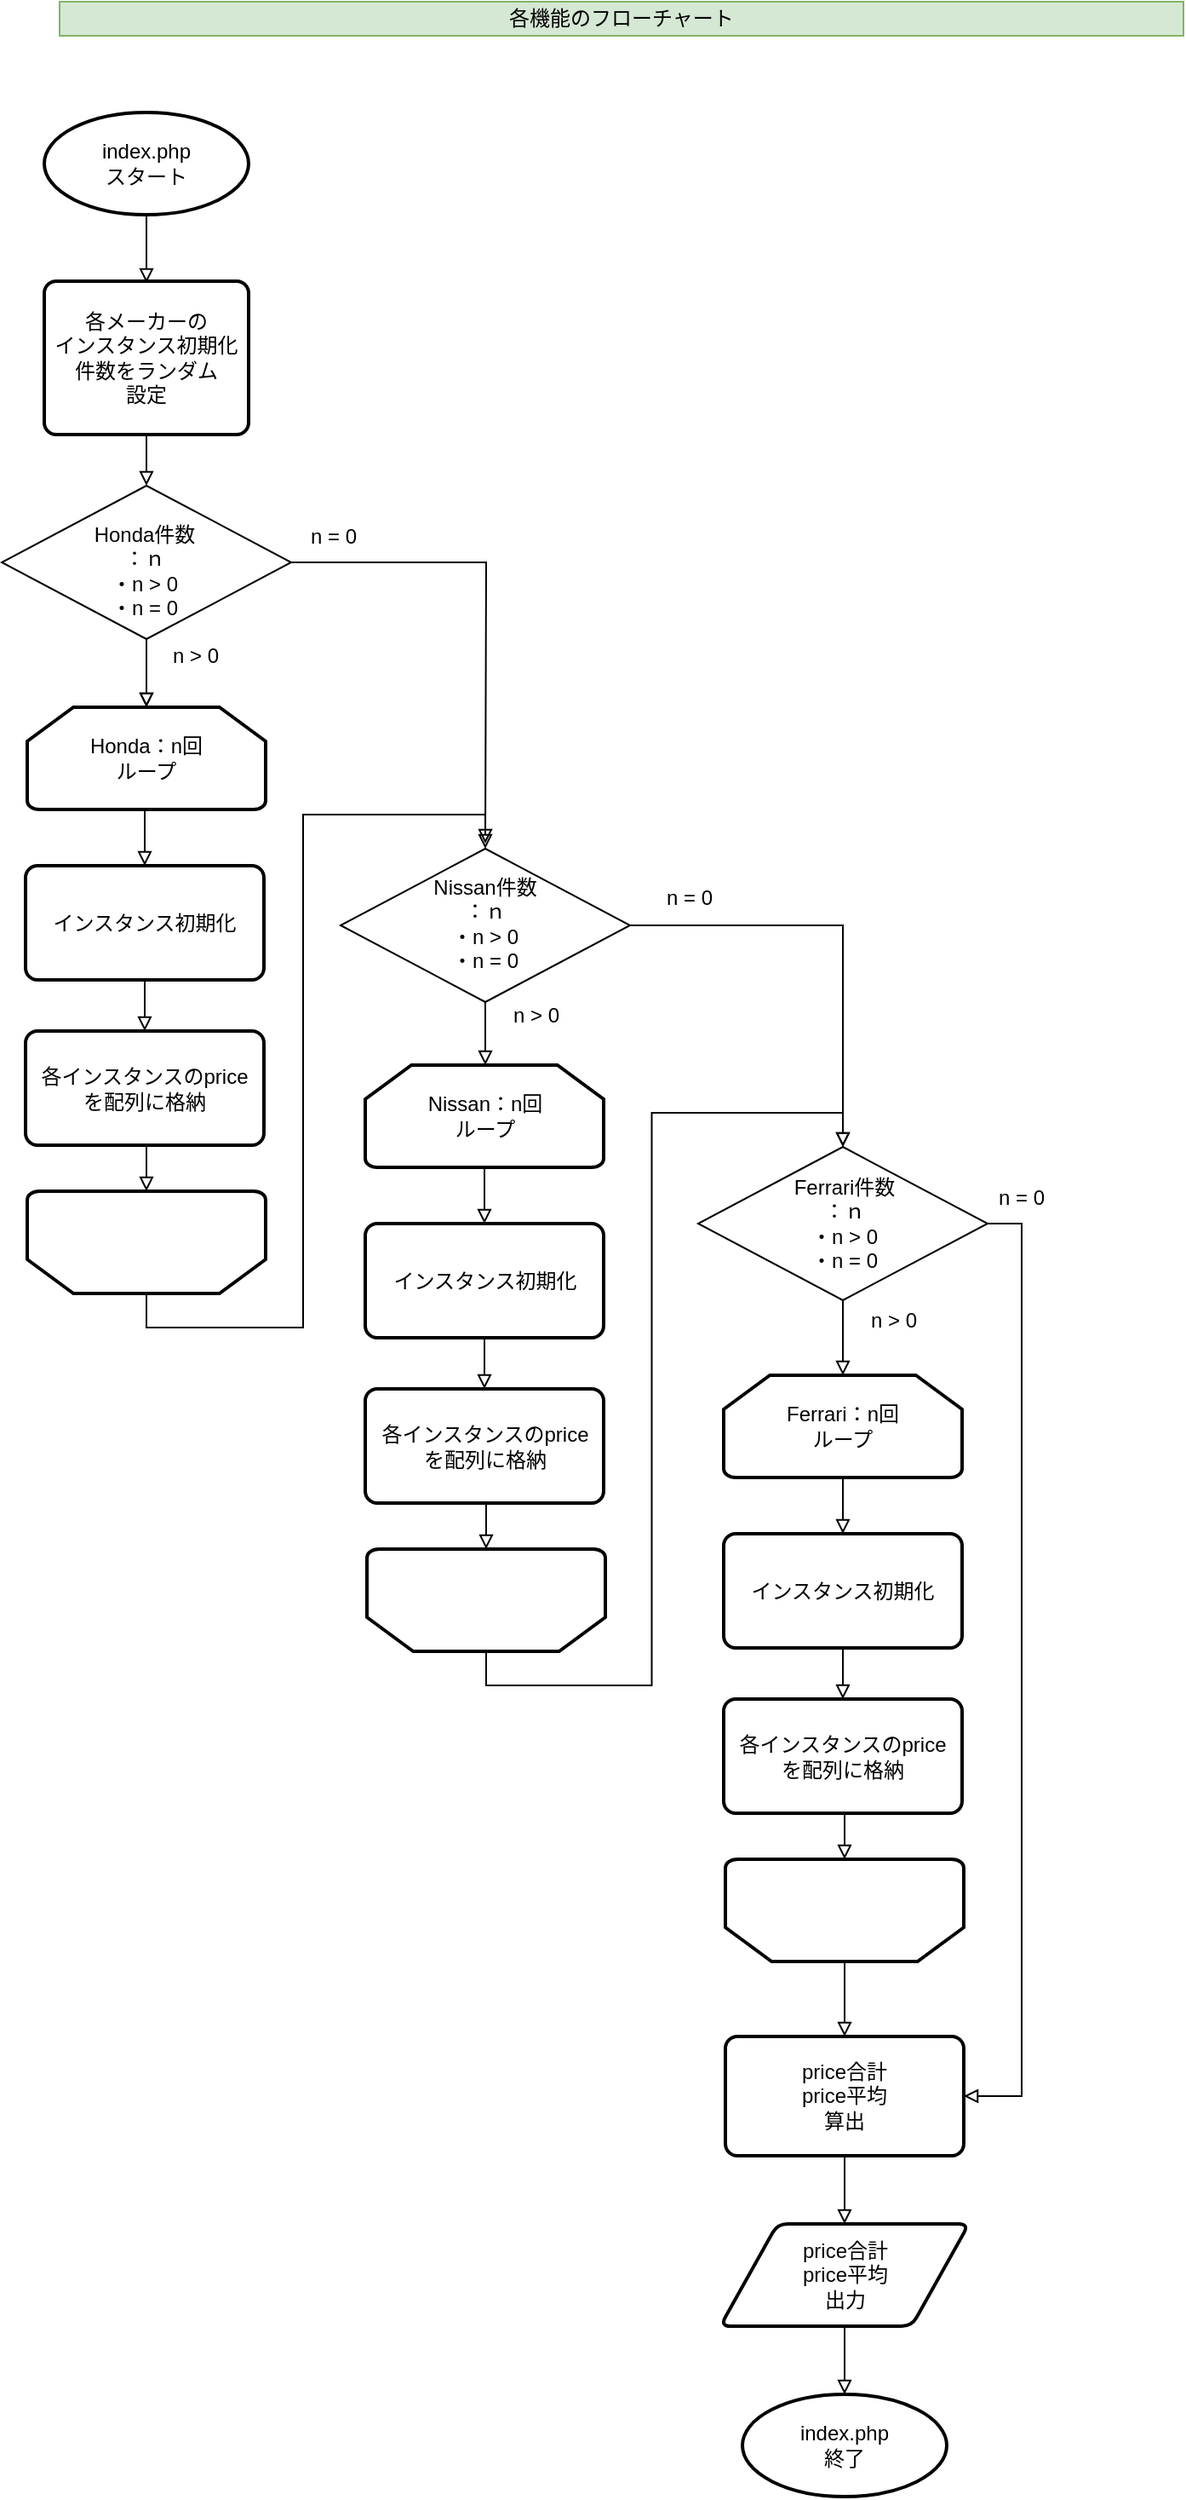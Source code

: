 <mxfile version="10.9.5" type="device"><diagram id="NXlqKDdrFbVYq3tt0t9h" name="Page-1"><mxGraphModel dx="997" dy="705" grid="1" gridSize="10" guides="1" tooltips="1" connect="1" arrows="1" fold="1" page="1" pageScale="1" pageWidth="827" pageHeight="1169" math="0" shadow="0"><root><mxCell id="0"/><mxCell id="1" parent="0"/><mxCell id="n-C2zlhrhhCQjDj5VVUG-3" style="edgeStyle=orthogonalEdgeStyle;rounded=0;orthogonalLoop=1;jettySize=auto;html=1;exitX=0.5;exitY=1;exitDx=0;exitDy=0;exitPerimeter=0;endArrow=block;endFill=0;" parent="1" source="n-C2zlhrhhCQjDj5VVUG-1" edge="1"><mxGeometry relative="1" as="geometry"><mxPoint x="131" y="201" as="targetPoint"/></mxGeometry></mxCell><mxCell id="n-C2zlhrhhCQjDj5VVUG-1" value="index.php&lt;br&gt;スタート" style="strokeWidth=2;html=1;shape=mxgraph.flowchart.start_1;whiteSpace=wrap;" parent="1" vertex="1"><mxGeometry x="71" y="101" width="120" height="60" as="geometry"/></mxCell><mxCell id="qgIJUgceQe99sFw6I8v7-3" style="edgeStyle=orthogonalEdgeStyle;rounded=0;orthogonalLoop=1;jettySize=auto;html=1;exitX=0.5;exitY=1;exitDx=0;exitDy=0;entryX=0.5;entryY=0;entryDx=0;entryDy=0;endArrow=block;endFill=0;" parent="1" source="n-C2zlhrhhCQjDj5VVUG-5" target="qgIJUgceQe99sFw6I8v7-2" edge="1"><mxGeometry relative="1" as="geometry"/></mxCell><mxCell id="n-C2zlhrhhCQjDj5VVUG-5" value="各メーカーの&lt;br&gt;インスタンス初期化&lt;br&gt;件数をランダム&lt;br&gt;設定" style="rounded=1;whiteSpace=wrap;html=1;absoluteArcSize=1;arcSize=14;strokeWidth=2;" parent="1" vertex="1"><mxGeometry x="71" y="200" width="120" height="90" as="geometry"/></mxCell><mxCell id="qgIJUgceQe99sFw6I8v7-25" style="edgeStyle=orthogonalEdgeStyle;rounded=0;orthogonalLoop=1;jettySize=auto;html=1;exitX=0.5;exitY=1;exitDx=0;exitDy=0;endArrow=block;endFill=0;" parent="1" source="n-C2zlhrhhCQjDj5VVUG-7" target="qgIJUgceQe99sFw6I8v7-24" edge="1"><mxGeometry relative="1" as="geometry"/></mxCell><mxCell id="n-C2zlhrhhCQjDj5VVUG-7" value="インスタンス初期化" style="rounded=1;whiteSpace=wrap;html=1;absoluteArcSize=1;arcSize=14;strokeWidth=2;" parent="1" vertex="1"><mxGeometry x="60" y="543" width="140" height="67" as="geometry"/></mxCell><mxCell id="EYrlN7BKNohbj4xwFmFr-8" style="edgeStyle=orthogonalEdgeStyle;rounded=0;orthogonalLoop=1;jettySize=auto;html=1;exitX=0.5;exitY=1;exitDx=0;exitDy=0;exitPerimeter=0;entryX=0.5;entryY=0;entryDx=0;entryDy=0;endArrow=block;endFill=0;" parent="1" source="n-C2zlhrhhCQjDj5VVUG-9" target="n-C2zlhrhhCQjDj5VVUG-7" edge="1"><mxGeometry relative="1" as="geometry"/></mxCell><mxCell id="n-C2zlhrhhCQjDj5VVUG-9" value="Honda：n回&lt;br&gt;ループ" style="strokeWidth=2;html=1;shape=mxgraph.flowchart.loop_limit;whiteSpace=wrap;" parent="1" vertex="1"><mxGeometry x="61" y="450" width="140" height="60" as="geometry"/></mxCell><mxCell id="qgIJUgceQe99sFw6I8v7-16" style="edgeStyle=orthogonalEdgeStyle;rounded=0;orthogonalLoop=1;jettySize=auto;html=1;exitX=0.5;exitY=0;exitDx=0;exitDy=0;exitPerimeter=0;entryX=0.5;entryY=0;entryDx=0;entryDy=0;endArrow=block;endFill=0;" parent="1" source="n-C2zlhrhhCQjDj5VVUG-13" target="qgIJUgceQe99sFw6I8v7-15" edge="1"><mxGeometry relative="1" as="geometry"/></mxCell><mxCell id="n-C2zlhrhhCQjDj5VVUG-13" value="" style="strokeWidth=2;html=1;shape=mxgraph.flowchart.loop_limit;whiteSpace=wrap;rotation=180;" parent="1" vertex="1"><mxGeometry x="61" y="734" width="140" height="60" as="geometry"/></mxCell><mxCell id="n-C2zlhrhhCQjDj5VVUG-54" value="各機能のフローチャート" style="text;html=1;strokeColor=#82b366;fillColor=#d5e8d4;align=center;verticalAlign=middle;whiteSpace=wrap;rounded=0;" parent="1" vertex="1"><mxGeometry x="80" y="36" width="660" height="20" as="geometry"/></mxCell><mxCell id="qgIJUgceQe99sFw6I8v7-4" style="edgeStyle=orthogonalEdgeStyle;rounded=0;orthogonalLoop=1;jettySize=auto;html=1;exitX=0.5;exitY=1;exitDx=0;exitDy=0;entryX=0.5;entryY=0;entryDx=0;entryDy=0;entryPerimeter=0;endArrow=block;endFill=0;" parent="1" source="qgIJUgceQe99sFw6I8v7-2" target="n-C2zlhrhhCQjDj5VVUG-9" edge="1"><mxGeometry relative="1" as="geometry"/></mxCell><mxCell id="qgIJUgceQe99sFw6I8v7-17" style="edgeStyle=orthogonalEdgeStyle;rounded=0;orthogonalLoop=1;jettySize=auto;html=1;exitX=1;exitY=0.5;exitDx=0;exitDy=0;endArrow=block;endFill=0;" parent="1" source="qgIJUgceQe99sFw6I8v7-2" edge="1"><mxGeometry relative="1" as="geometry"><mxPoint x="330" y="530" as="targetPoint"/></mxGeometry></mxCell><mxCell id="qgIJUgceQe99sFw6I8v7-19" value="" style="edgeStyle=orthogonalEdgeStyle;rounded=0;orthogonalLoop=1;jettySize=auto;html=1;endArrow=block;endFill=0;" parent="1" source="qgIJUgceQe99sFw6I8v7-2" target="n-C2zlhrhhCQjDj5VVUG-9" edge="1"><mxGeometry relative="1" as="geometry"/></mxCell><mxCell id="qgIJUgceQe99sFw6I8v7-2" value="" style="rhombus;whiteSpace=wrap;html=1;" parent="1" vertex="1"><mxGeometry x="46" y="320" width="170" height="90" as="geometry"/></mxCell><mxCell id="qgIJUgceQe99sFw6I8v7-21" style="edgeStyle=orthogonalEdgeStyle;rounded=0;orthogonalLoop=1;jettySize=auto;html=1;exitX=0.5;exitY=0;exitDx=0;exitDy=0;exitPerimeter=0;entryX=0.5;entryY=0;entryDx=0;entryDy=0;endArrow=block;endFill=0;" parent="1" source="qgIJUgceQe99sFw6I8v7-29" target="qgIJUgceQe99sFw6I8v7-41" edge="1"><mxGeometry relative="1" as="geometry"><mxPoint x="330" y="930" as="sourcePoint"/><mxPoint x="530" y="870" as="targetPoint"/></mxGeometry></mxCell><mxCell id="qgIJUgceQe99sFw6I8v7-10" style="edgeStyle=orthogonalEdgeStyle;rounded=0;orthogonalLoop=1;jettySize=auto;html=1;exitX=0.5;exitY=1;exitDx=0;exitDy=0;entryX=0.5;entryY=1;entryDx=0;entryDy=0;endArrow=block;endFill=0;entryPerimeter=0;" parent="1" edge="1"><mxGeometry relative="1" as="geometry"><mxPoint x="530" y="1085" as="targetPoint"/><mxPoint x="530" y="1043" as="sourcePoint"/></mxGeometry></mxCell><mxCell id="qgIJUgceQe99sFw6I8v7-12" style="edgeStyle=orthogonalEdgeStyle;rounded=0;orthogonalLoop=1;jettySize=auto;html=1;exitX=0.5;exitY=1;exitDx=0;exitDy=0;exitPerimeter=0;entryX=0.5;entryY=0;entryDx=0;entryDy=0;endArrow=block;endFill=0;" parent="1" edge="1"><mxGeometry relative="1" as="geometry"><mxPoint x="530" y="930" as="sourcePoint"/></mxGeometry></mxCell><mxCell id="qgIJUgceQe99sFw6I8v7-20" style="edgeStyle=orthogonalEdgeStyle;rounded=0;orthogonalLoop=1;jettySize=auto;html=1;exitX=0.5;exitY=1;exitDx=0;exitDy=0;entryX=0.5;entryY=0;entryDx=0;entryDy=0;entryPerimeter=0;endArrow=block;endFill=0;" parent="1" source="qgIJUgceQe99sFw6I8v7-15" edge="1"><mxGeometry relative="1" as="geometry"><mxPoint x="330" y="660" as="targetPoint"/></mxGeometry></mxCell><mxCell id="qgIJUgceQe99sFw6I8v7-22" style="edgeStyle=orthogonalEdgeStyle;rounded=0;orthogonalLoop=1;jettySize=auto;html=1;exitX=1;exitY=0.5;exitDx=0;exitDy=0;endArrow=block;endFill=0;entryX=0.5;entryY=0;entryDx=0;entryDy=0;" parent="1" source="qgIJUgceQe99sFw6I8v7-15" target="qgIJUgceQe99sFw6I8v7-41" edge="1"><mxGeometry relative="1" as="geometry"><mxPoint x="530" y="870" as="targetPoint"/></mxGeometry></mxCell><mxCell id="qgIJUgceQe99sFw6I8v7-15" value="" style="rhombus;whiteSpace=wrap;html=1;" parent="1" vertex="1"><mxGeometry x="245" y="533" width="170" height="90" as="geometry"/></mxCell><mxCell id="qgIJUgceQe99sFw6I8v7-18" value="Honda件数&lt;br&gt;：ｎ&lt;br&gt;・n &amp;gt; 0&lt;br&gt;・n = 0" style="text;html=1;strokeColor=none;fillColor=none;align=center;verticalAlign=middle;whiteSpace=wrap;rounded=0;" parent="1" vertex="1"><mxGeometry x="60" y="360" width="140" height="20" as="geometry"/></mxCell><mxCell id="qgIJUgceQe99sFw6I8v7-23" value="Nissan件数&lt;br&gt;：ｎ&lt;br&gt;・n &amp;gt; 0&lt;br&gt;・n = 0" style="text;html=1;strokeColor=none;fillColor=none;align=center;verticalAlign=middle;whiteSpace=wrap;rounded=0;direction=south;" parent="1" vertex="1"><mxGeometry x="270" y="552" width="120" height="50" as="geometry"/></mxCell><mxCell id="qgIJUgceQe99sFw6I8v7-26" style="edgeStyle=orthogonalEdgeStyle;rounded=0;orthogonalLoop=1;jettySize=auto;html=1;exitX=0.5;exitY=1;exitDx=0;exitDy=0;entryX=0.5;entryY=1;entryDx=0;entryDy=0;entryPerimeter=0;endArrow=block;endFill=0;" parent="1" source="qgIJUgceQe99sFw6I8v7-24" target="n-C2zlhrhhCQjDj5VVUG-13" edge="1"><mxGeometry relative="1" as="geometry"/></mxCell><mxCell id="qgIJUgceQe99sFw6I8v7-24" value="各インスタンスのprice&lt;br&gt;を配列に格納" style="rounded=1;whiteSpace=wrap;html=1;absoluteArcSize=1;arcSize=14;strokeWidth=2;" parent="1" vertex="1"><mxGeometry x="60" y="640" width="140" height="67" as="geometry"/></mxCell><mxCell id="qgIJUgceQe99sFw6I8v7-32" style="edgeStyle=orthogonalEdgeStyle;rounded=0;orthogonalLoop=1;jettySize=auto;html=1;exitX=0.5;exitY=1;exitDx=0;exitDy=0;endArrow=block;endFill=0;" parent="1" source="qgIJUgceQe99sFw6I8v7-27" target="qgIJUgceQe99sFw6I8v7-30" edge="1"><mxGeometry relative="1" as="geometry"/></mxCell><mxCell id="qgIJUgceQe99sFw6I8v7-27" value="インスタンス初期化" style="rounded=1;whiteSpace=wrap;html=1;absoluteArcSize=1;arcSize=14;strokeWidth=2;" parent="1" vertex="1"><mxGeometry x="259.5" y="753" width="140" height="67" as="geometry"/></mxCell><mxCell id="qgIJUgceQe99sFw6I8v7-31" style="edgeStyle=orthogonalEdgeStyle;rounded=0;orthogonalLoop=1;jettySize=auto;html=1;exitX=0.5;exitY=1;exitDx=0;exitDy=0;exitPerimeter=0;endArrow=block;endFill=0;" parent="1" source="qgIJUgceQe99sFw6I8v7-28" target="qgIJUgceQe99sFw6I8v7-27" edge="1"><mxGeometry relative="1" as="geometry"/></mxCell><mxCell id="qgIJUgceQe99sFw6I8v7-28" value="Nissan：n回&lt;br&gt;ループ" style="strokeWidth=2;html=1;shape=mxgraph.flowchart.loop_limit;whiteSpace=wrap;" parent="1" vertex="1"><mxGeometry x="259.5" y="660" width="140" height="60" as="geometry"/></mxCell><mxCell id="qgIJUgceQe99sFw6I8v7-29" value="" style="strokeWidth=2;html=1;shape=mxgraph.flowchart.loop_limit;whiteSpace=wrap;rotation=180;" parent="1" vertex="1"><mxGeometry x="260.5" y="944" width="140" height="60" as="geometry"/></mxCell><mxCell id="qgIJUgceQe99sFw6I8v7-33" style="edgeStyle=orthogonalEdgeStyle;rounded=0;orthogonalLoop=1;jettySize=auto;html=1;exitX=0.5;exitY=1;exitDx=0;exitDy=0;entryX=0.5;entryY=1;entryDx=0;entryDy=0;entryPerimeter=0;endArrow=block;endFill=0;" parent="1" source="qgIJUgceQe99sFw6I8v7-30" target="qgIJUgceQe99sFw6I8v7-29" edge="1"><mxGeometry relative="1" as="geometry"/></mxCell><mxCell id="qgIJUgceQe99sFw6I8v7-30" value="各インスタンスのprice&lt;br&gt;を配列に格納" style="rounded=1;whiteSpace=wrap;html=1;absoluteArcSize=1;arcSize=14;strokeWidth=2;" parent="1" vertex="1"><mxGeometry x="259.5" y="850" width="140" height="67" as="geometry"/></mxCell><mxCell id="qgIJUgceQe99sFw6I8v7-39" style="edgeStyle=orthogonalEdgeStyle;rounded=0;orthogonalLoop=1;jettySize=auto;html=1;exitX=0.5;exitY=1;exitDx=0;exitDy=0;endArrow=block;endFill=0;" parent="1" source="qgIJUgceQe99sFw6I8v7-34" target="qgIJUgceQe99sFw6I8v7-37" edge="1"><mxGeometry relative="1" as="geometry"/></mxCell><mxCell id="qgIJUgceQe99sFw6I8v7-34" value="インスタンス初期化" style="rounded=1;whiteSpace=wrap;html=1;absoluteArcSize=1;arcSize=14;strokeWidth=2;" parent="1" vertex="1"><mxGeometry x="470" y="935" width="140" height="67" as="geometry"/></mxCell><mxCell id="qgIJUgceQe99sFw6I8v7-38" style="edgeStyle=orthogonalEdgeStyle;rounded=0;orthogonalLoop=1;jettySize=auto;html=1;exitX=0.5;exitY=1;exitDx=0;exitDy=0;exitPerimeter=0;entryX=0.5;entryY=0;entryDx=0;entryDy=0;endArrow=block;endFill=0;" parent="1" source="qgIJUgceQe99sFw6I8v7-35" target="qgIJUgceQe99sFw6I8v7-34" edge="1"><mxGeometry relative="1" as="geometry"/></mxCell><mxCell id="qgIJUgceQe99sFw6I8v7-35" value="Ferrari：n回&lt;br&gt;ループ" style="strokeWidth=2;html=1;shape=mxgraph.flowchart.loop_limit;whiteSpace=wrap;" parent="1" vertex="1"><mxGeometry x="470" y="842" width="140" height="60" as="geometry"/></mxCell><mxCell id="qgIJUgceQe99sFw6I8v7-45" style="edgeStyle=orthogonalEdgeStyle;rounded=0;orthogonalLoop=1;jettySize=auto;html=1;exitX=0.5;exitY=0;exitDx=0;exitDy=0;exitPerimeter=0;entryX=0.5;entryY=0;entryDx=0;entryDy=0;endArrow=block;endFill=0;" parent="1" source="qgIJUgceQe99sFw6I8v7-36" target="qgIJUgceQe99sFw6I8v7-44" edge="1"><mxGeometry relative="1" as="geometry"/></mxCell><mxCell id="qgIJUgceQe99sFw6I8v7-36" value="" style="strokeWidth=2;html=1;shape=mxgraph.flowchart.loop_limit;whiteSpace=wrap;rotation=180;" parent="1" vertex="1"><mxGeometry x="471" y="1126" width="140" height="60" as="geometry"/></mxCell><mxCell id="qgIJUgceQe99sFw6I8v7-40" style="edgeStyle=orthogonalEdgeStyle;rounded=0;orthogonalLoop=1;jettySize=auto;html=1;exitX=0.5;exitY=1;exitDx=0;exitDy=0;entryX=0.5;entryY=1;entryDx=0;entryDy=0;entryPerimeter=0;endArrow=block;endFill=0;" parent="1" source="qgIJUgceQe99sFw6I8v7-37" target="qgIJUgceQe99sFw6I8v7-36" edge="1"><mxGeometry relative="1" as="geometry"/></mxCell><mxCell id="qgIJUgceQe99sFw6I8v7-37" value="各インスタンスのprice&lt;br&gt;を配列に格納" style="rounded=1;whiteSpace=wrap;html=1;absoluteArcSize=1;arcSize=14;strokeWidth=2;" parent="1" vertex="1"><mxGeometry x="470" y="1032" width="140" height="67" as="geometry"/></mxCell><mxCell id="qgIJUgceQe99sFw6I8v7-42" style="edgeStyle=orthogonalEdgeStyle;rounded=0;orthogonalLoop=1;jettySize=auto;html=1;exitX=0.5;exitY=1;exitDx=0;exitDy=0;entryX=0.5;entryY=0;entryDx=0;entryDy=0;entryPerimeter=0;endArrow=block;endFill=0;" parent="1" source="qgIJUgceQe99sFw6I8v7-41" target="qgIJUgceQe99sFw6I8v7-35" edge="1"><mxGeometry relative="1" as="geometry"/></mxCell><mxCell id="qgIJUgceQe99sFw6I8v7-46" style="edgeStyle=orthogonalEdgeStyle;rounded=0;orthogonalLoop=1;jettySize=auto;html=1;exitX=1;exitY=0.5;exitDx=0;exitDy=0;entryX=1;entryY=0.5;entryDx=0;entryDy=0;endArrow=block;endFill=0;" parent="1" source="qgIJUgceQe99sFw6I8v7-41" target="qgIJUgceQe99sFw6I8v7-44" edge="1"><mxGeometry relative="1" as="geometry"/></mxCell><mxCell id="qgIJUgceQe99sFw6I8v7-41" value="" style="rhombus;whiteSpace=wrap;html=1;" parent="1" vertex="1"><mxGeometry x="455" y="708" width="170" height="90" as="geometry"/></mxCell><mxCell id="qgIJUgceQe99sFw6I8v7-43" value="Ferrari件数&lt;br&gt;：ｎ&lt;br&gt;・n &amp;gt; 0&lt;br&gt;・n = 0" style="text;html=1;strokeColor=none;fillColor=none;align=center;verticalAlign=middle;whiteSpace=wrap;rounded=0;direction=south;" parent="1" vertex="1"><mxGeometry x="481" y="728" width="120" height="50" as="geometry"/></mxCell><mxCell id="qgIJUgceQe99sFw6I8v7-51" style="edgeStyle=orthogonalEdgeStyle;rounded=0;orthogonalLoop=1;jettySize=auto;html=1;exitX=0.5;exitY=1;exitDx=0;exitDy=0;endArrow=block;endFill=0;" parent="1" source="qgIJUgceQe99sFw6I8v7-44" target="qgIJUgceQe99sFw6I8v7-48" edge="1"><mxGeometry relative="1" as="geometry"/></mxCell><mxCell id="qgIJUgceQe99sFw6I8v7-44" value="price合計&lt;br&gt;price平均&lt;br&gt;算出" style="rounded=1;whiteSpace=wrap;html=1;absoluteArcSize=1;arcSize=14;strokeWidth=2;" parent="1" vertex="1"><mxGeometry x="471" y="1230" width="140" height="70" as="geometry"/></mxCell><mxCell id="qgIJUgceQe99sFw6I8v7-54" style="edgeStyle=orthogonalEdgeStyle;rounded=0;orthogonalLoop=1;jettySize=auto;html=1;exitX=0.5;exitY=1;exitDx=0;exitDy=0;endArrow=block;endFill=0;" parent="1" source="qgIJUgceQe99sFw6I8v7-48" target="qgIJUgceQe99sFw6I8v7-53" edge="1"><mxGeometry relative="1" as="geometry"/></mxCell><mxCell id="qgIJUgceQe99sFw6I8v7-48" value="" style="verticalLabelPosition=bottom;verticalAlign=top;html=1;strokeWidth=2;shape=parallelogram;perimeter=parallelogramPerimeter;whiteSpace=wrap;rounded=1;arcSize=12;size=0.23;" parent="1" vertex="1"><mxGeometry x="468" y="1340" width="146" height="60" as="geometry"/></mxCell><mxCell id="qgIJUgceQe99sFw6I8v7-52" value="price合計&lt;br&gt;price平均&lt;br&gt;出力" style="text;html=1;strokeColor=none;fillColor=none;align=center;verticalAlign=middle;whiteSpace=wrap;rounded=0;" parent="1" vertex="1"><mxGeometry x="490.5" y="1360" width="101" height="20" as="geometry"/></mxCell><mxCell id="qgIJUgceQe99sFw6I8v7-53" value="index.php&lt;br&gt;終了" style="strokeWidth=2;html=1;shape=mxgraph.flowchart.start_1;whiteSpace=wrap;" parent="1" vertex="1"><mxGeometry x="481" y="1440" width="120" height="60" as="geometry"/></mxCell><mxCell id="Uef-TeaUDm_iUXpu4J6Y-1" value="n = 0" style="text;html=1;strokeColor=none;fillColor=none;align=center;verticalAlign=middle;whiteSpace=wrap;rounded=0;" vertex="1" parent="1"><mxGeometry x="220.5" y="340" width="40" height="20" as="geometry"/></mxCell><mxCell id="Uef-TeaUDm_iUXpu4J6Y-2" value="n = 0" style="text;html=1;strokeColor=none;fillColor=none;align=center;verticalAlign=middle;whiteSpace=wrap;rounded=0;" vertex="1" parent="1"><mxGeometry x="430" y="552" width="40" height="20" as="geometry"/></mxCell><mxCell id="Uef-TeaUDm_iUXpu4J6Y-4" value="n = 0" style="text;html=1;strokeColor=none;fillColor=none;align=center;verticalAlign=middle;whiteSpace=wrap;rounded=0;" vertex="1" parent="1"><mxGeometry x="625" y="728" width="40" height="20" as="geometry"/></mxCell><mxCell id="Uef-TeaUDm_iUXpu4J6Y-5" value="n &amp;gt; 0" style="text;html=1;strokeColor=none;fillColor=none;align=center;verticalAlign=middle;whiteSpace=wrap;rounded=0;" vertex="1" parent="1"><mxGeometry x="140" y="410" width="40" height="20" as="geometry"/></mxCell><mxCell id="Uef-TeaUDm_iUXpu4J6Y-6" value="n &amp;gt; 0" style="text;html=1;strokeColor=none;fillColor=none;align=center;verticalAlign=middle;whiteSpace=wrap;rounded=0;" vertex="1" parent="1"><mxGeometry x="340" y="621" width="40" height="20" as="geometry"/></mxCell><mxCell id="Uef-TeaUDm_iUXpu4J6Y-7" value="n &amp;gt; 0" style="text;html=1;strokeColor=none;fillColor=none;align=center;verticalAlign=middle;whiteSpace=wrap;rounded=0;" vertex="1" parent="1"><mxGeometry x="550" y="800" width="40" height="20" as="geometry"/></mxCell></root></mxGraphModel></diagram></mxfile>